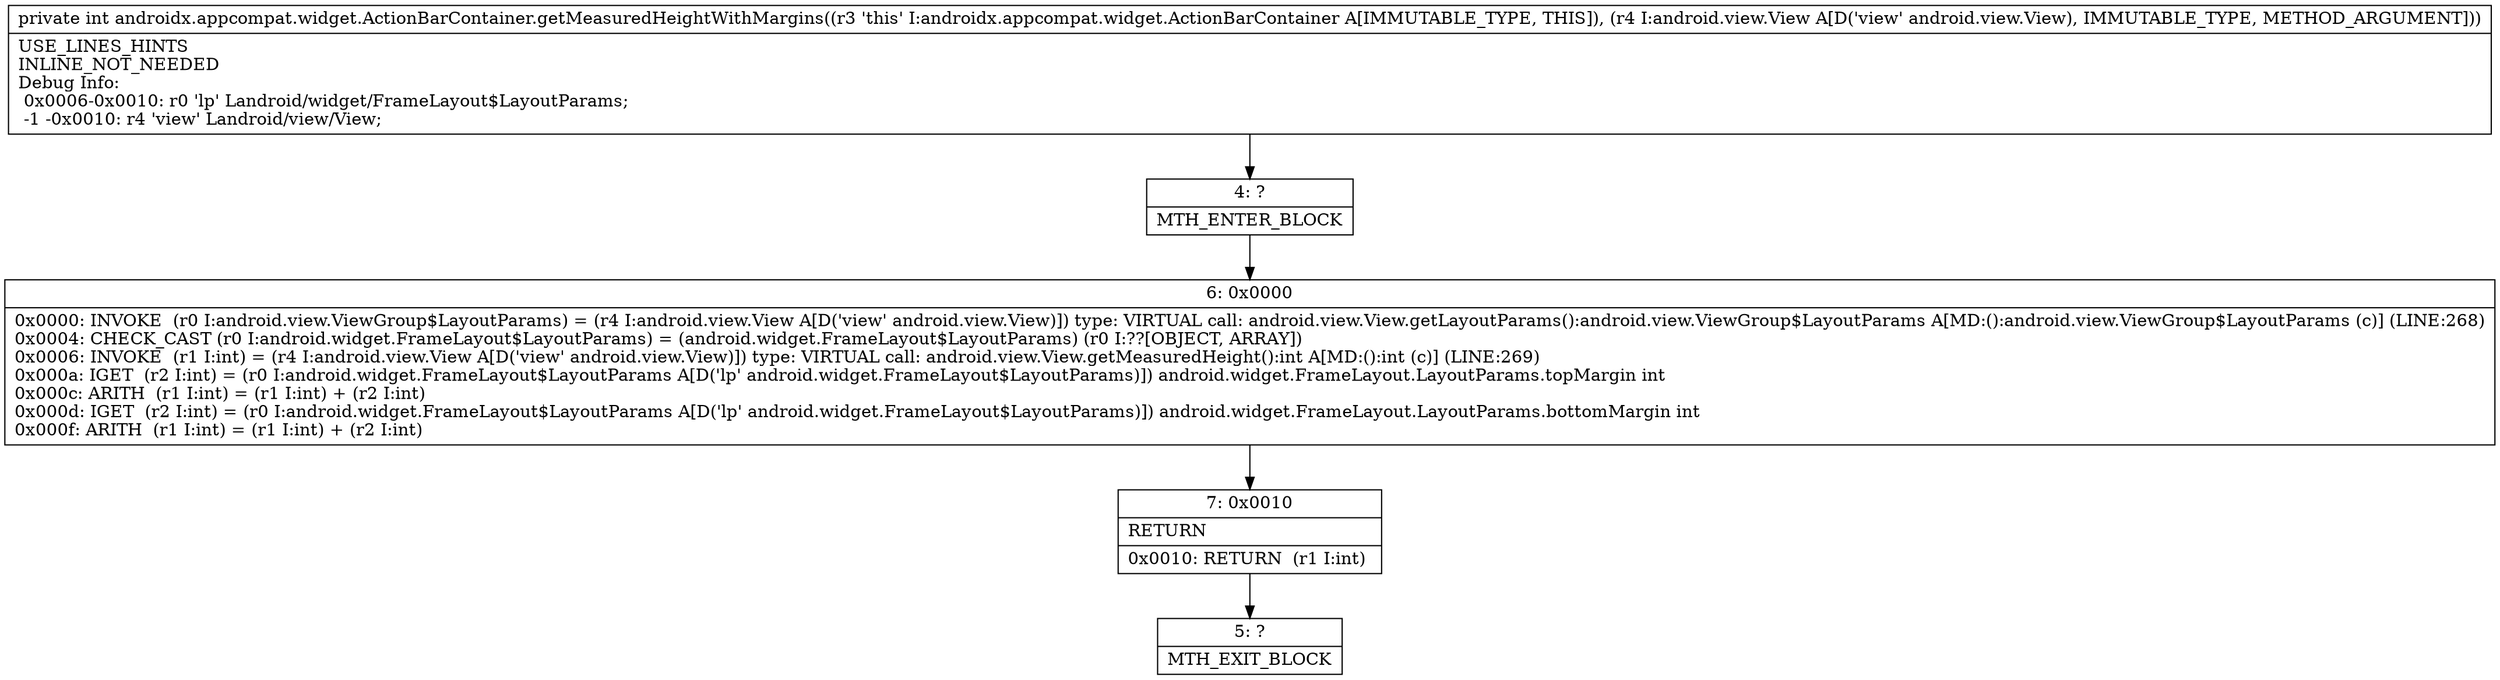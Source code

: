 digraph "CFG forandroidx.appcompat.widget.ActionBarContainer.getMeasuredHeightWithMargins(Landroid\/view\/View;)I" {
Node_4 [shape=record,label="{4\:\ ?|MTH_ENTER_BLOCK\l}"];
Node_6 [shape=record,label="{6\:\ 0x0000|0x0000: INVOKE  (r0 I:android.view.ViewGroup$LayoutParams) = (r4 I:android.view.View A[D('view' android.view.View)]) type: VIRTUAL call: android.view.View.getLayoutParams():android.view.ViewGroup$LayoutParams A[MD:():android.view.ViewGroup$LayoutParams (c)] (LINE:268)\l0x0004: CHECK_CAST (r0 I:android.widget.FrameLayout$LayoutParams) = (android.widget.FrameLayout$LayoutParams) (r0 I:??[OBJECT, ARRAY]) \l0x0006: INVOKE  (r1 I:int) = (r4 I:android.view.View A[D('view' android.view.View)]) type: VIRTUAL call: android.view.View.getMeasuredHeight():int A[MD:():int (c)] (LINE:269)\l0x000a: IGET  (r2 I:int) = (r0 I:android.widget.FrameLayout$LayoutParams A[D('lp' android.widget.FrameLayout$LayoutParams)]) android.widget.FrameLayout.LayoutParams.topMargin int \l0x000c: ARITH  (r1 I:int) = (r1 I:int) + (r2 I:int) \l0x000d: IGET  (r2 I:int) = (r0 I:android.widget.FrameLayout$LayoutParams A[D('lp' android.widget.FrameLayout$LayoutParams)]) android.widget.FrameLayout.LayoutParams.bottomMargin int \l0x000f: ARITH  (r1 I:int) = (r1 I:int) + (r2 I:int) \l}"];
Node_7 [shape=record,label="{7\:\ 0x0010|RETURN\l|0x0010: RETURN  (r1 I:int) \l}"];
Node_5 [shape=record,label="{5\:\ ?|MTH_EXIT_BLOCK\l}"];
MethodNode[shape=record,label="{private int androidx.appcompat.widget.ActionBarContainer.getMeasuredHeightWithMargins((r3 'this' I:androidx.appcompat.widget.ActionBarContainer A[IMMUTABLE_TYPE, THIS]), (r4 I:android.view.View A[D('view' android.view.View), IMMUTABLE_TYPE, METHOD_ARGUMENT]))  | USE_LINES_HINTS\lINLINE_NOT_NEEDED\lDebug Info:\l  0x0006\-0x0010: r0 'lp' Landroid\/widget\/FrameLayout$LayoutParams;\l  \-1 \-0x0010: r4 'view' Landroid\/view\/View;\l}"];
MethodNode -> Node_4;Node_4 -> Node_6;
Node_6 -> Node_7;
Node_7 -> Node_5;
}

